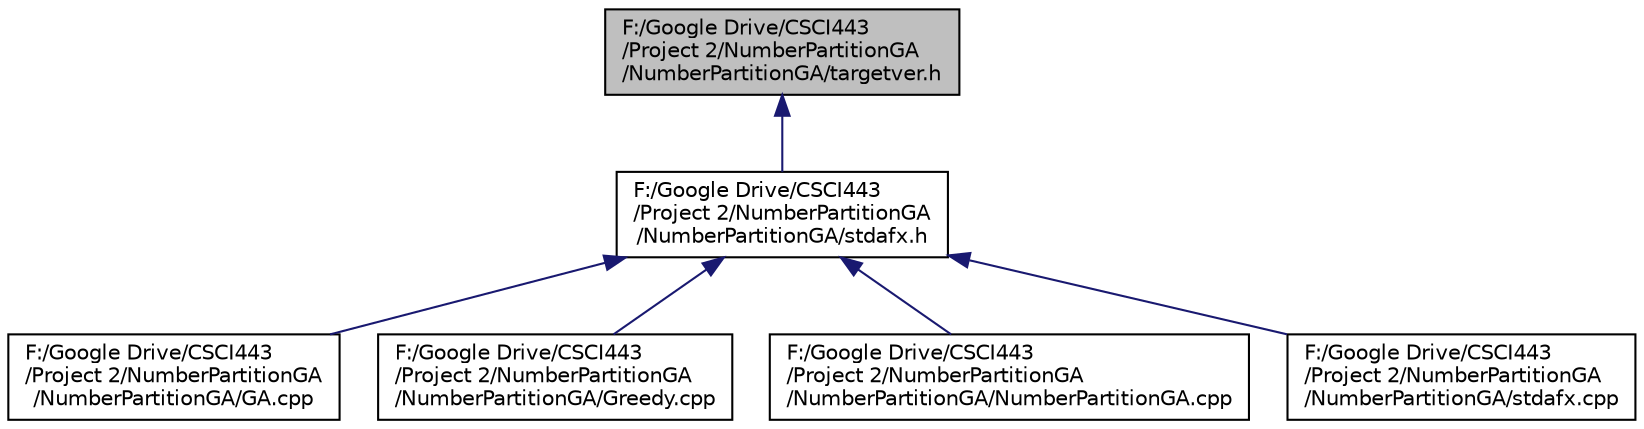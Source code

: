 digraph "F:/Google Drive/CSCI443/Project 2/NumberPartitionGA/NumberPartitionGA/targetver.h"
{
  edge [fontname="Helvetica",fontsize="10",labelfontname="Helvetica",labelfontsize="10"];
  node [fontname="Helvetica",fontsize="10",shape=record];
  Node2 [label="F:/Google Drive/CSCI443\l/Project 2/NumberPartitionGA\l/NumberPartitionGA/targetver.h",height=0.2,width=0.4,color="black", fillcolor="grey75", style="filled", fontcolor="black"];
  Node2 -> Node3 [dir="back",color="midnightblue",fontsize="10",style="solid"];
  Node3 [label="F:/Google Drive/CSCI443\l/Project 2/NumberPartitionGA\l/NumberPartitionGA/stdafx.h",height=0.2,width=0.4,color="black", fillcolor="white", style="filled",URL="$stdafx_8h.html"];
  Node3 -> Node4 [dir="back",color="midnightblue",fontsize="10",style="solid"];
  Node4 [label="F:/Google Drive/CSCI443\l/Project 2/NumberPartitionGA\l/NumberPartitionGA/GA.cpp",height=0.2,width=0.4,color="black", fillcolor="white", style="filled",URL="$_g_a_8cpp.html"];
  Node3 -> Node5 [dir="back",color="midnightblue",fontsize="10",style="solid"];
  Node5 [label="F:/Google Drive/CSCI443\l/Project 2/NumberPartitionGA\l/NumberPartitionGA/Greedy.cpp",height=0.2,width=0.4,color="black", fillcolor="white", style="filled",URL="$_greedy_8cpp.html"];
  Node3 -> Node6 [dir="back",color="midnightblue",fontsize="10",style="solid"];
  Node6 [label="F:/Google Drive/CSCI443\l/Project 2/NumberPartitionGA\l/NumberPartitionGA/NumberPartitionGA.cpp",height=0.2,width=0.4,color="black", fillcolor="white", style="filled",URL="$_number_partition_g_a_8cpp.html",tooltip="Use a greedy algorithm and genetic algorithm to solve the number partition problem. "];
  Node3 -> Node7 [dir="back",color="midnightblue",fontsize="10",style="solid"];
  Node7 [label="F:/Google Drive/CSCI443\l/Project 2/NumberPartitionGA\l/NumberPartitionGA/stdafx.cpp",height=0.2,width=0.4,color="black", fillcolor="white", style="filled",URL="$stdafx_8cpp.html"];
}
